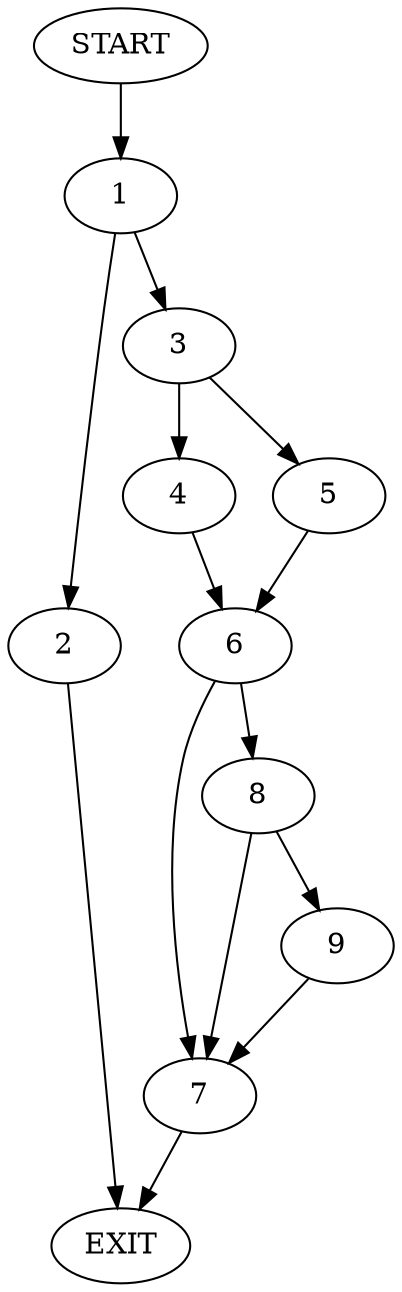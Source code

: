 digraph {
0 [label="START"]
10 [label="EXIT"]
0 -> 1
1 -> 2
1 -> 3
2 -> 10
3 -> 4
3 -> 5
4 -> 6
5 -> 6
6 -> 7
6 -> 8
7 -> 10
8 -> 7
8 -> 9
9 -> 7
}
